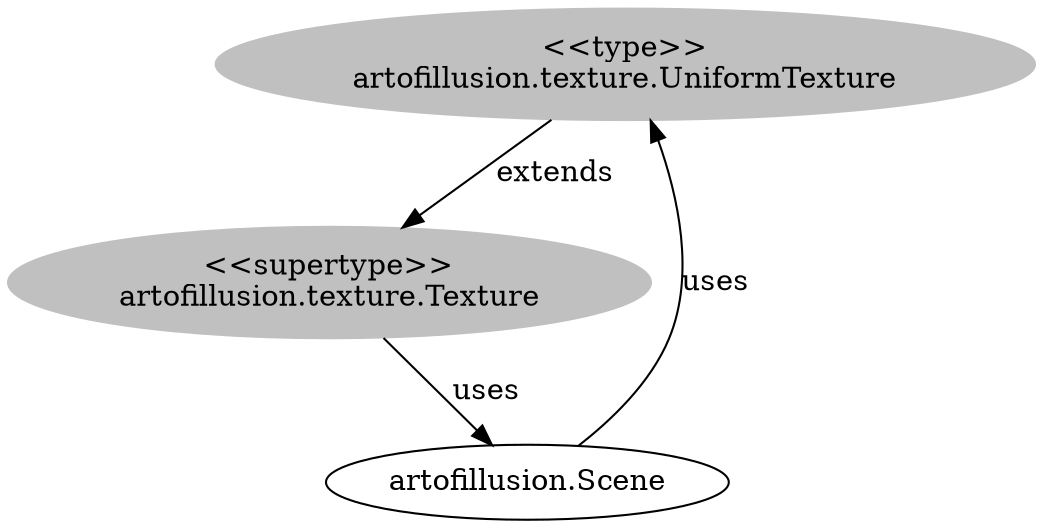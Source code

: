 digraph stk {
	artofillusion_texture_UniformTexture [label="<<type>>
artofillusion.texture.UniformTexture",style=filled,color="grey"];
	artofillusion_texture_Texture [label="<<supertype>>
artofillusion.texture.Texture",style=filled,color="grey"];
	artofillusion_Scene [label="artofillusion.Scene"];
	artofillusion_texture_UniformTexture -> artofillusion_texture_Texture [label=extends];
	artofillusion_texture_Texture -> artofillusion_Scene [label=uses];
	artofillusion_Scene -> artofillusion_texture_UniformTexture [label=uses];
}

